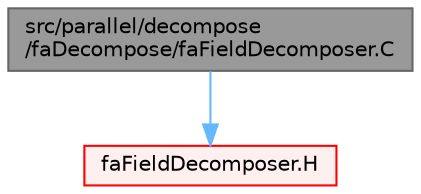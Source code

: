 digraph "src/parallel/decompose/faDecompose/faFieldDecomposer.C"
{
 // LATEX_PDF_SIZE
  bgcolor="transparent";
  edge [fontname=Helvetica,fontsize=10,labelfontname=Helvetica,labelfontsize=10];
  node [fontname=Helvetica,fontsize=10,shape=box,height=0.2,width=0.4];
  Node1 [id="Node000001",label="src/parallel/decompose\l/faDecompose/faFieldDecomposer.C",height=0.2,width=0.4,color="gray40", fillcolor="grey60", style="filled", fontcolor="black",tooltip=" "];
  Node1 -> Node2 [id="edge1_Node000001_Node000002",color="steelblue1",style="solid",tooltip=" "];
  Node2 [id="Node000002",label="faFieldDecomposer.H",height=0.2,width=0.4,color="red", fillcolor="#FFF0F0", style="filled",URL="$faFieldDecomposer_8H.html",tooltip=" "];
}
